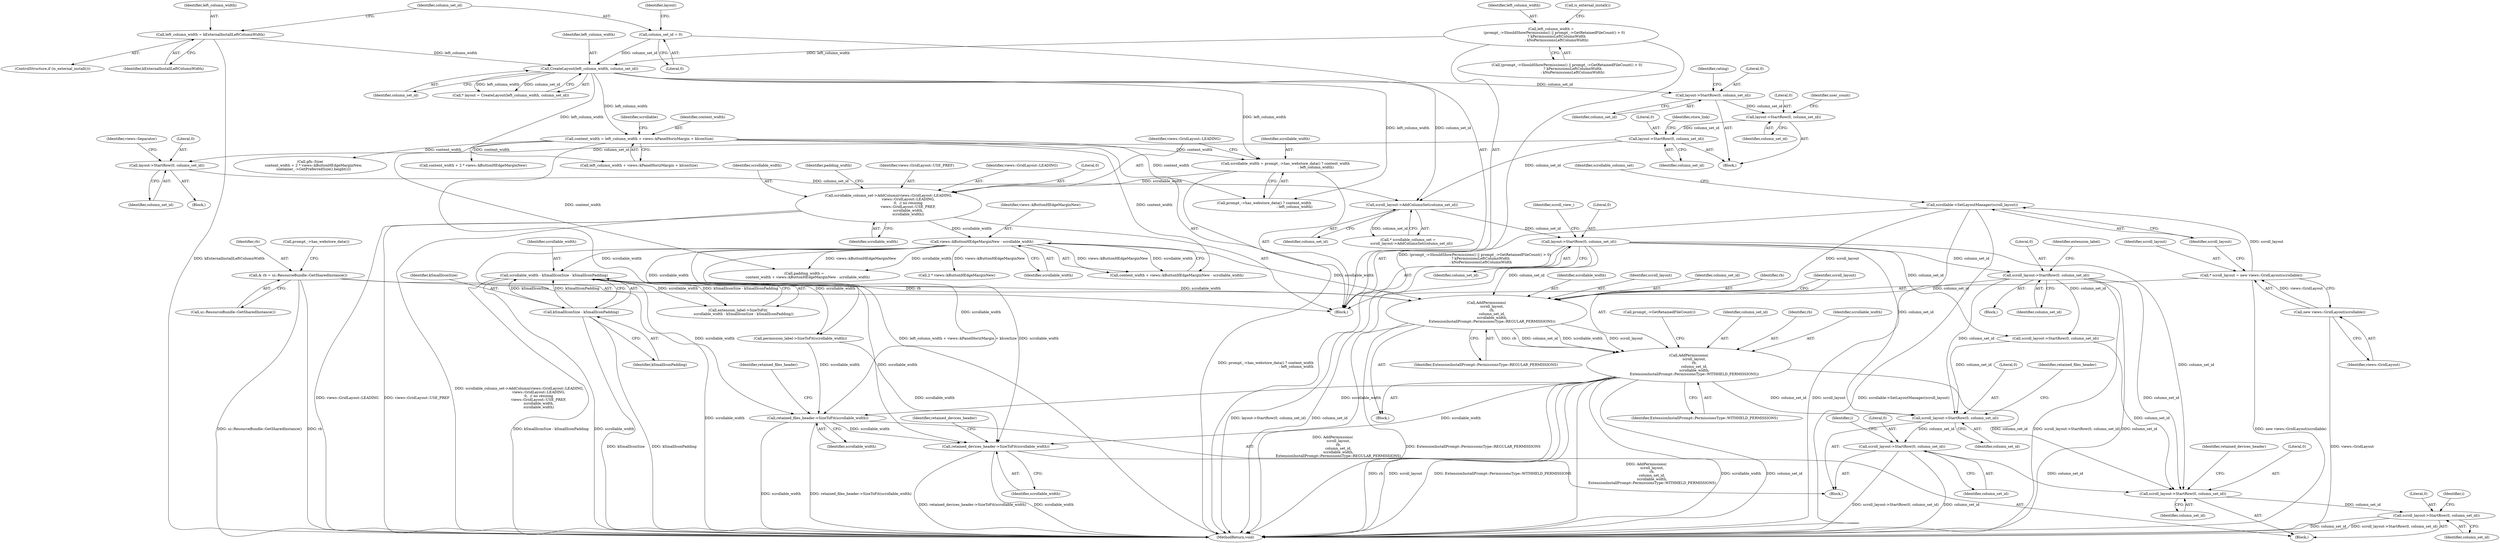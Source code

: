 digraph "0_Chrome_0a1c15fecb1240ab909e1431b6127410c3b380e0_0@pointer" {
"1000336" [label="(Call,AddPermissions(\n          scroll_layout,\n          rb,\n          column_set_id,\n          scrollable_width,\n          ExtensionInstallPrompt::PermissionsType::REGULAR_PERMISSIONS))"];
"1000232" [label="(Call,scrollable->SetLayoutManager(scroll_layout))"];
"1000228" [label="(Call,* scroll_layout = new views::GridLayout(scrollable))"];
"1000230" [label="(Call,new views::GridLayout(scrollable))"];
"1000130" [label="(Call,& rb = ui::ResourceBundle::GetSharedInstance())"];
"1000292" [label="(Call,scroll_layout->StartRow(0, column_set_id))"];
"1000264" [label="(Call,layout->StartRow(0, column_set_id))"];
"1000237" [label="(Call,scroll_layout->AddColumnSet(column_set_id))"];
"1000184" [label="(Call,layout->StartRow(0, column_set_id))"];
"1000170" [label="(Call,layout->StartRow(0, column_set_id))"];
"1000136" [label="(Call,layout->StartRow(0, column_set_id))"];
"1000126" [label="(Call,CreateLayout(left_column_width, column_set_id))"];
"1000116" [label="(Call,left_column_width = kExternalInstallLeftColumnWidth)"];
"1000104" [label="(Call,left_column_width =\n      (prompt_->ShouldShowPermissions() || prompt_->GetRetainedFileCount() > 0)\n          ? kPermissionsLeftColumnWidth\n          : kNoPermissionsLeftColumnWidth)"];
"1000120" [label="(Call,column_set_id = 0)"];
"1000204" [label="(Call,layout->StartRow(0, column_set_id))"];
"1000258" [label="(Call,views::kButtonHEdgeMarginNew - scrollable_width)"];
"1000246" [label="(Call,scrollable_column_set->AddColumn(views::GridLayout::LEADING,\n                                   views::GridLayout::LEADING,\n                                   0,  // no resizing\n                                   views::GridLayout::USE_PREF,\n                                   scrollable_width,\n                                   scrollable_width))"];
"1000240" [label="(Call,scrollable_width = prompt_->has_webstore_data() ? content_width\n                                                      : left_column_width)"];
"1000215" [label="(Call,content_width = left_column_width + views::kPanelHorizMargin + kIconSize)"];
"1000305" [label="(Call,scrollable_width - kSmallIconSize - kSmallIconPadding)"];
"1000307" [label="(Call,kSmallIconSize - kSmallIconPadding)"];
"1000342" [label="(Call,AddPermissions(\n          scroll_layout,\n          rb,\n          column_set_id,\n          scrollable_width,\n          ExtensionInstallPrompt::PermissionsType::WITHHELD_PERMISSIONS))"];
"1000375" [label="(Call,scroll_layout->StartRow(0, column_set_id))"];
"1000391" [label="(Call,scroll_layout->StartRow(0, column_set_id))"];
"1000422" [label="(Call,scroll_layout->StartRow(0, column_set_id))"];
"1000438" [label="(Call,scroll_layout->StartRow(0, column_set_id))"];
"1000387" [label="(Call,retained_files_header->SizeToFit(scrollable_width))"];
"1000434" [label="(Call,retained_devices_header->SizeToFit(scrollable_width))"];
"1000246" [label="(Call,scrollable_column_set->AddColumn(views::GridLayout::LEADING,\n                                   views::GridLayout::LEADING,\n                                   0,  // no resizing\n                                   views::GridLayout::USE_PREF,\n                                   scrollable_width,\n                                   scrollable_width))"];
"1000175" [label="(Identifier,user_count)"];
"1000249" [label="(Literal,0)"];
"1000228" [label="(Call,* scroll_layout = new views::GridLayout(scrollable))"];
"1000481" [label="(Call,2 * views::kButtonHEdgeMarginNew)"];
"1000105" [label="(Identifier,left_column_width)"];
"1000235" [label="(Call,* scrollable_column_set =\n      scroll_layout->AddColumnSet(column_set_id))"];
"1000251" [label="(Identifier,scrollable_width)"];
"1000266" [label="(Identifier,column_set_id)"];
"1000258" [label="(Call,views::kButtonHEdgeMarginNew - scrollable_width)"];
"1000422" [label="(Call,scroll_layout->StartRow(0, column_set_id))"];
"1000478" [label="(Call,gfx::Size(\n      content_width + 2 * views::kButtonHEdgeMarginNew,\n      container_->GetPreferredSize().height()))"];
"1000216" [label="(Identifier,content_width)"];
"1000370" [label="(Call,prompt_->GetRetainedFileCount())"];
"1000106" [label="(Call,(prompt_->ShouldShowPermissions() || prompt_->GetRetainedFileCount() > 0)\n          ? kPermissionsLeftColumnWidth\n          : kNoPermissionsLeftColumnWidth)"];
"1000439" [label="(Literal,0)"];
"1000297" [label="(Identifier,extension_label)"];
"1000340" [label="(Identifier,scrollable_width)"];
"1000342" [label="(Call,AddPermissions(\n          scroll_layout,\n          rb,\n          column_set_id,\n          scrollable_width,\n          ExtensionInstallPrompt::PermissionsType::WITHHELD_PERMISSIONS))"];
"1000104" [label="(Call,left_column_width =\n      (prompt_->ShouldShowPermissions() || prompt_->GetRetainedFileCount() > 0)\n          ? kPermissionsLeftColumnWidth\n          : kNoPermissionsLeftColumnWidth)"];
"1000189" [label="(Identifier,store_link)"];
"1000427" [label="(Identifier,retained_devices_header)"];
"1000345" [label="(Identifier,column_set_id)"];
"1000241" [label="(Identifier,scrollable_width)"];
"1000236" [label="(Identifier,scrollable_column_set)"];
"1000393" [label="(Identifier,column_set_id)"];
"1000217" [label="(Call,left_column_width + views::kPanelHorizMargin + kIconSize)"];
"1000392" [label="(Literal,0)"];
"1000114" [label="(ControlStructure,if (is_external_install()))"];
"1000335" [label="(Block,)"];
"1000121" [label="(Identifier,column_set_id)"];
"1000424" [label="(Identifier,column_set_id)"];
"1000391" [label="(Call,scroll_layout->StartRow(0, column_set_id))"];
"1000259" [label="(Identifier,views::kButtonHEdgeMarginNew)"];
"1000344" [label="(Identifier,rb)"];
"1000141" [label="(Identifier,rating)"];
"1000445" [label="(Identifier,i)"];
"1000242" [label="(Call,prompt_->has_webstore_data() ? content_width\n                                                      : left_column_width)"];
"1000265" [label="(Literal,0)"];
"1000118" [label="(Identifier,kExternalInstallLeftColumnWidth)"];
"1000375" [label="(Call,scroll_layout->StartRow(0, column_set_id))"];
"1000135" [label="(Block,)"];
"1000346" [label="(Identifier,scrollable_width)"];
"1000233" [label="(Identifier,scroll_layout)"];
"1000232" [label="(Call,scrollable->SetLayoutManager(scroll_layout))"];
"1000209" [label="(Identifier,views::Separator)"];
"1000240" [label="(Call,scrollable_width = prompt_->has_webstore_data() ? content_width\n                                                      : left_column_width)"];
"1000185" [label="(Literal,0)"];
"1000260" [label="(Identifier,scrollable_width)"];
"1000229" [label="(Identifier,scroll_layout)"];
"1000252" [label="(Identifier,scrollable_width)"];
"1000134" [label="(Call,prompt_->has_webstore_data())"];
"1000376" [label="(Literal,0)"];
"1000305" [label="(Call,scrollable_width - kSmallIconSize - kSmallIconPadding)"];
"1000128" [label="(Identifier,column_set_id)"];
"1000238" [label="(Identifier,column_set_id)"];
"1000126" [label="(Call,CreateLayout(left_column_width, column_set_id))"];
"1000341" [label="(Identifier,ExtensionInstallPrompt::PermissionsType::REGULAR_PERMISSIONS)"];
"1000132" [label="(Call,ui::ResourceBundle::GetSharedInstance())"];
"1000116" [label="(Call,left_column_width = kExternalInstallLeftColumnWidth)"];
"1000137" [label="(Literal,0)"];
"1000204" [label="(Call,layout->StartRow(0, column_set_id))"];
"1000171" [label="(Literal,0)"];
"1000256" [label="(Call,content_width + views::kButtonHEdgeMarginNew - scrollable_width)"];
"1000255" [label="(Identifier,padding_width)"];
"1000250" [label="(Identifier,views::GridLayout::USE_PREF)"];
"1000337" [label="(Identifier,scroll_layout)"];
"1000365" [label="(Call,permission_label->SizeToFit(scrollable_width))"];
"1000336" [label="(Call,AddPermissions(\n          scroll_layout,\n          rb,\n          column_set_id,\n          scrollable_width,\n          ExtensionInstallPrompt::PermissionsType::REGULAR_PERMISSIONS))"];
"1000438" [label="(Call,scroll_layout->StartRow(0, column_set_id))"];
"1000117" [label="(Identifier,left_column_width)"];
"1000138" [label="(Identifier,column_set_id)"];
"1000237" [label="(Call,scroll_layout->AddColumnSet(column_set_id))"];
"1000268" [label="(Identifier,scroll_view_)"];
"1000353" [label="(Call,scroll_layout->StartRow(0, column_set_id))"];
"1000387" [label="(Call,retained_files_header->SizeToFit(scrollable_width))"];
"1000170" [label="(Call,layout->StartRow(0, column_set_id))"];
"1000308" [label="(Identifier,kSmallIconSize)"];
"1000206" [label="(Identifier,column_set_id)"];
"1000254" [label="(Call,padding_width =\n      content_width + views::kButtonHEdgeMarginNew - scrollable_width)"];
"1000347" [label="(Identifier,ExtensionInstallPrompt::PermissionsType::WITHHELD_PERMISSIONS)"];
"1000496" [label="(MethodReturn,void)"];
"1000309" [label="(Identifier,kSmallIconPadding)"];
"1000339" [label="(Identifier,column_set_id)"];
"1000371" [label="(Block,)"];
"1000122" [label="(Literal,0)"];
"1000479" [label="(Call,content_width + 2 * views::kButtonHEdgeMarginNew)"];
"1000102" [label="(Block,)"];
"1000304" [label="(Call,extension_label->SizeToFit(\n          scrollable_width - kSmallIconSize - kSmallIconPadding))"];
"1000231" [label="(Identifier,views::GridLayout)"];
"1000437" [label="(Identifier,retained_devices_header)"];
"1000248" [label="(Identifier,views::GridLayout::LEADING)"];
"1000127" [label="(Identifier,left_column_width)"];
"1000307" [label="(Call,kSmallIconSize - kSmallIconPadding)"];
"1000390" [label="(Identifier,retained_files_header)"];
"1000380" [label="(Identifier,retained_files_header)"];
"1000338" [label="(Identifier,rb)"];
"1000291" [label="(Block,)"];
"1000124" [label="(Call,* layout = CreateLayout(left_column_width, column_set_id))"];
"1000294" [label="(Identifier,column_set_id)"];
"1000200" [label="(Block,)"];
"1000115" [label="(Call,is_external_install())"];
"1000186" [label="(Identifier,column_set_id)"];
"1000136" [label="(Call,layout->StartRow(0, column_set_id))"];
"1000440" [label="(Identifier,column_set_id)"];
"1000377" [label="(Identifier,column_set_id)"];
"1000131" [label="(Identifier,rb)"];
"1000230" [label="(Call,new views::GridLayout(scrollable))"];
"1000184" [label="(Call,layout->StartRow(0, column_set_id))"];
"1000423" [label="(Literal,0)"];
"1000292" [label="(Call,scroll_layout->StartRow(0, column_set_id))"];
"1000398" [label="(Identifier,i)"];
"1000125" [label="(Identifier,layout)"];
"1000306" [label="(Identifier,scrollable_width)"];
"1000120" [label="(Call,column_set_id = 0)"];
"1000247" [label="(Identifier,views::GridLayout::LEADING)"];
"1000224" [label="(Identifier,scrollable)"];
"1000264" [label="(Call,layout->StartRow(0, column_set_id))"];
"1000388" [label="(Identifier,scrollable_width)"];
"1000130" [label="(Call,& rb = ui::ResourceBundle::GetSharedInstance())"];
"1000343" [label="(Identifier,scroll_layout)"];
"1000434" [label="(Call,retained_devices_header->SizeToFit(scrollable_width))"];
"1000435" [label="(Identifier,scrollable_width)"];
"1000205" [label="(Literal,0)"];
"1000418" [label="(Block,)"];
"1000172" [label="(Identifier,column_set_id)"];
"1000293" [label="(Literal,0)"];
"1000215" [label="(Call,content_width = left_column_width + views::kPanelHorizMargin + kIconSize)"];
"1000336" -> "1000335"  [label="AST: "];
"1000336" -> "1000341"  [label="CFG: "];
"1000337" -> "1000336"  [label="AST: "];
"1000338" -> "1000336"  [label="AST: "];
"1000339" -> "1000336"  [label="AST: "];
"1000340" -> "1000336"  [label="AST: "];
"1000341" -> "1000336"  [label="AST: "];
"1000343" -> "1000336"  [label="CFG: "];
"1000336" -> "1000496"  [label="DDG: AddPermissions(\n          scroll_layout,\n          rb,\n          column_set_id,\n          scrollable_width,\n          ExtensionInstallPrompt::PermissionsType::REGULAR_PERMISSIONS)"];
"1000336" -> "1000496"  [label="DDG: ExtensionInstallPrompt::PermissionsType::REGULAR_PERMISSIONS"];
"1000232" -> "1000336"  [label="DDG: scroll_layout"];
"1000130" -> "1000336"  [label="DDG: rb"];
"1000292" -> "1000336"  [label="DDG: column_set_id"];
"1000264" -> "1000336"  [label="DDG: column_set_id"];
"1000258" -> "1000336"  [label="DDG: scrollable_width"];
"1000305" -> "1000336"  [label="DDG: scrollable_width"];
"1000336" -> "1000342"  [label="DDG: scroll_layout"];
"1000336" -> "1000342"  [label="DDG: rb"];
"1000336" -> "1000342"  [label="DDG: column_set_id"];
"1000336" -> "1000342"  [label="DDG: scrollable_width"];
"1000232" -> "1000102"  [label="AST: "];
"1000232" -> "1000233"  [label="CFG: "];
"1000233" -> "1000232"  [label="AST: "];
"1000236" -> "1000232"  [label="CFG: "];
"1000232" -> "1000496"  [label="DDG: scroll_layout"];
"1000232" -> "1000496"  [label="DDG: scrollable->SetLayoutManager(scroll_layout)"];
"1000228" -> "1000232"  [label="DDG: scroll_layout"];
"1000228" -> "1000102"  [label="AST: "];
"1000228" -> "1000230"  [label="CFG: "];
"1000229" -> "1000228"  [label="AST: "];
"1000230" -> "1000228"  [label="AST: "];
"1000233" -> "1000228"  [label="CFG: "];
"1000228" -> "1000496"  [label="DDG: new views::GridLayout(scrollable)"];
"1000230" -> "1000228"  [label="DDG: views::GridLayout"];
"1000230" -> "1000231"  [label="CFG: "];
"1000231" -> "1000230"  [label="AST: "];
"1000230" -> "1000496"  [label="DDG: views::GridLayout"];
"1000130" -> "1000102"  [label="AST: "];
"1000130" -> "1000132"  [label="CFG: "];
"1000131" -> "1000130"  [label="AST: "];
"1000132" -> "1000130"  [label="AST: "];
"1000134" -> "1000130"  [label="CFG: "];
"1000130" -> "1000496"  [label="DDG: ui::ResourceBundle::GetSharedInstance()"];
"1000130" -> "1000496"  [label="DDG: rb"];
"1000292" -> "1000291"  [label="AST: "];
"1000292" -> "1000294"  [label="CFG: "];
"1000293" -> "1000292"  [label="AST: "];
"1000294" -> "1000292"  [label="AST: "];
"1000297" -> "1000292"  [label="CFG: "];
"1000292" -> "1000496"  [label="DDG: scroll_layout->StartRow(0, column_set_id)"];
"1000292" -> "1000496"  [label="DDG: column_set_id"];
"1000264" -> "1000292"  [label="DDG: column_set_id"];
"1000292" -> "1000353"  [label="DDG: column_set_id"];
"1000292" -> "1000375"  [label="DDG: column_set_id"];
"1000292" -> "1000422"  [label="DDG: column_set_id"];
"1000264" -> "1000102"  [label="AST: "];
"1000264" -> "1000266"  [label="CFG: "];
"1000265" -> "1000264"  [label="AST: "];
"1000266" -> "1000264"  [label="AST: "];
"1000268" -> "1000264"  [label="CFG: "];
"1000264" -> "1000496"  [label="DDG: layout->StartRow(0, column_set_id)"];
"1000264" -> "1000496"  [label="DDG: column_set_id"];
"1000237" -> "1000264"  [label="DDG: column_set_id"];
"1000264" -> "1000353"  [label="DDG: column_set_id"];
"1000264" -> "1000375"  [label="DDG: column_set_id"];
"1000264" -> "1000422"  [label="DDG: column_set_id"];
"1000237" -> "1000235"  [label="AST: "];
"1000237" -> "1000238"  [label="CFG: "];
"1000238" -> "1000237"  [label="AST: "];
"1000235" -> "1000237"  [label="CFG: "];
"1000237" -> "1000235"  [label="DDG: column_set_id"];
"1000184" -> "1000237"  [label="DDG: column_set_id"];
"1000204" -> "1000237"  [label="DDG: column_set_id"];
"1000126" -> "1000237"  [label="DDG: column_set_id"];
"1000184" -> "1000135"  [label="AST: "];
"1000184" -> "1000186"  [label="CFG: "];
"1000185" -> "1000184"  [label="AST: "];
"1000186" -> "1000184"  [label="AST: "];
"1000189" -> "1000184"  [label="CFG: "];
"1000170" -> "1000184"  [label="DDG: column_set_id"];
"1000184" -> "1000204"  [label="DDG: column_set_id"];
"1000170" -> "1000135"  [label="AST: "];
"1000170" -> "1000172"  [label="CFG: "];
"1000171" -> "1000170"  [label="AST: "];
"1000172" -> "1000170"  [label="AST: "];
"1000175" -> "1000170"  [label="CFG: "];
"1000136" -> "1000170"  [label="DDG: column_set_id"];
"1000136" -> "1000135"  [label="AST: "];
"1000136" -> "1000138"  [label="CFG: "];
"1000137" -> "1000136"  [label="AST: "];
"1000138" -> "1000136"  [label="AST: "];
"1000141" -> "1000136"  [label="CFG: "];
"1000126" -> "1000136"  [label="DDG: column_set_id"];
"1000126" -> "1000124"  [label="AST: "];
"1000126" -> "1000128"  [label="CFG: "];
"1000127" -> "1000126"  [label="AST: "];
"1000128" -> "1000126"  [label="AST: "];
"1000124" -> "1000126"  [label="CFG: "];
"1000126" -> "1000124"  [label="DDG: left_column_width"];
"1000126" -> "1000124"  [label="DDG: column_set_id"];
"1000116" -> "1000126"  [label="DDG: left_column_width"];
"1000104" -> "1000126"  [label="DDG: left_column_width"];
"1000120" -> "1000126"  [label="DDG: column_set_id"];
"1000126" -> "1000215"  [label="DDG: left_column_width"];
"1000126" -> "1000217"  [label="DDG: left_column_width"];
"1000126" -> "1000240"  [label="DDG: left_column_width"];
"1000126" -> "1000242"  [label="DDG: left_column_width"];
"1000116" -> "1000114"  [label="AST: "];
"1000116" -> "1000118"  [label="CFG: "];
"1000117" -> "1000116"  [label="AST: "];
"1000118" -> "1000116"  [label="AST: "];
"1000121" -> "1000116"  [label="CFG: "];
"1000116" -> "1000496"  [label="DDG: kExternalInstallLeftColumnWidth"];
"1000104" -> "1000102"  [label="AST: "];
"1000104" -> "1000106"  [label="CFG: "];
"1000105" -> "1000104"  [label="AST: "];
"1000106" -> "1000104"  [label="AST: "];
"1000115" -> "1000104"  [label="CFG: "];
"1000104" -> "1000496"  [label="DDG: (prompt_->ShouldShowPermissions() || prompt_->GetRetainedFileCount() > 0)\n          ? kPermissionsLeftColumnWidth\n          : kNoPermissionsLeftColumnWidth"];
"1000120" -> "1000102"  [label="AST: "];
"1000120" -> "1000122"  [label="CFG: "];
"1000121" -> "1000120"  [label="AST: "];
"1000122" -> "1000120"  [label="AST: "];
"1000125" -> "1000120"  [label="CFG: "];
"1000204" -> "1000200"  [label="AST: "];
"1000204" -> "1000206"  [label="CFG: "];
"1000205" -> "1000204"  [label="AST: "];
"1000206" -> "1000204"  [label="AST: "];
"1000209" -> "1000204"  [label="CFG: "];
"1000258" -> "1000256"  [label="AST: "];
"1000258" -> "1000260"  [label="CFG: "];
"1000259" -> "1000258"  [label="AST: "];
"1000260" -> "1000258"  [label="AST: "];
"1000256" -> "1000258"  [label="CFG: "];
"1000258" -> "1000496"  [label="DDG: scrollable_width"];
"1000258" -> "1000254"  [label="DDG: views::kButtonHEdgeMarginNew"];
"1000258" -> "1000254"  [label="DDG: scrollable_width"];
"1000258" -> "1000256"  [label="DDG: views::kButtonHEdgeMarginNew"];
"1000258" -> "1000256"  [label="DDG: scrollable_width"];
"1000246" -> "1000258"  [label="DDG: scrollable_width"];
"1000258" -> "1000305"  [label="DDG: scrollable_width"];
"1000258" -> "1000365"  [label="DDG: scrollable_width"];
"1000258" -> "1000387"  [label="DDG: scrollable_width"];
"1000258" -> "1000434"  [label="DDG: scrollable_width"];
"1000258" -> "1000481"  [label="DDG: views::kButtonHEdgeMarginNew"];
"1000246" -> "1000102"  [label="AST: "];
"1000246" -> "1000252"  [label="CFG: "];
"1000247" -> "1000246"  [label="AST: "];
"1000248" -> "1000246"  [label="AST: "];
"1000249" -> "1000246"  [label="AST: "];
"1000250" -> "1000246"  [label="AST: "];
"1000251" -> "1000246"  [label="AST: "];
"1000252" -> "1000246"  [label="AST: "];
"1000255" -> "1000246"  [label="CFG: "];
"1000246" -> "1000496"  [label="DDG: views::GridLayout::LEADING"];
"1000246" -> "1000496"  [label="DDG: views::GridLayout::USE_PREF"];
"1000246" -> "1000496"  [label="DDG: scrollable_column_set->AddColumn(views::GridLayout::LEADING,\n                                   views::GridLayout::LEADING,\n                                   0,  // no resizing\n                                   views::GridLayout::USE_PREF,\n                                   scrollable_width,\n                                   scrollable_width)"];
"1000240" -> "1000246"  [label="DDG: scrollable_width"];
"1000240" -> "1000102"  [label="AST: "];
"1000240" -> "1000242"  [label="CFG: "];
"1000241" -> "1000240"  [label="AST: "];
"1000242" -> "1000240"  [label="AST: "];
"1000247" -> "1000240"  [label="CFG: "];
"1000240" -> "1000496"  [label="DDG: prompt_->has_webstore_data() ? content_width\n                                                      : left_column_width"];
"1000215" -> "1000240"  [label="DDG: content_width"];
"1000215" -> "1000102"  [label="AST: "];
"1000215" -> "1000217"  [label="CFG: "];
"1000216" -> "1000215"  [label="AST: "];
"1000217" -> "1000215"  [label="AST: "];
"1000224" -> "1000215"  [label="CFG: "];
"1000215" -> "1000496"  [label="DDG: left_column_width + views::kPanelHorizMargin + kIconSize"];
"1000215" -> "1000242"  [label="DDG: content_width"];
"1000215" -> "1000254"  [label="DDG: content_width"];
"1000215" -> "1000256"  [label="DDG: content_width"];
"1000215" -> "1000478"  [label="DDG: content_width"];
"1000215" -> "1000479"  [label="DDG: content_width"];
"1000305" -> "1000304"  [label="AST: "];
"1000305" -> "1000307"  [label="CFG: "];
"1000306" -> "1000305"  [label="AST: "];
"1000307" -> "1000305"  [label="AST: "];
"1000304" -> "1000305"  [label="CFG: "];
"1000305" -> "1000496"  [label="DDG: kSmallIconSize - kSmallIconPadding"];
"1000305" -> "1000496"  [label="DDG: scrollable_width"];
"1000305" -> "1000304"  [label="DDG: scrollable_width"];
"1000305" -> "1000304"  [label="DDG: kSmallIconSize - kSmallIconPadding"];
"1000307" -> "1000305"  [label="DDG: kSmallIconSize"];
"1000307" -> "1000305"  [label="DDG: kSmallIconPadding"];
"1000305" -> "1000365"  [label="DDG: scrollable_width"];
"1000305" -> "1000387"  [label="DDG: scrollable_width"];
"1000305" -> "1000434"  [label="DDG: scrollable_width"];
"1000307" -> "1000309"  [label="CFG: "];
"1000308" -> "1000307"  [label="AST: "];
"1000309" -> "1000307"  [label="AST: "];
"1000307" -> "1000496"  [label="DDG: kSmallIconPadding"];
"1000307" -> "1000496"  [label="DDG: kSmallIconSize"];
"1000342" -> "1000335"  [label="AST: "];
"1000342" -> "1000347"  [label="CFG: "];
"1000343" -> "1000342"  [label="AST: "];
"1000344" -> "1000342"  [label="AST: "];
"1000345" -> "1000342"  [label="AST: "];
"1000346" -> "1000342"  [label="AST: "];
"1000347" -> "1000342"  [label="AST: "];
"1000370" -> "1000342"  [label="CFG: "];
"1000342" -> "1000496"  [label="DDG: rb"];
"1000342" -> "1000496"  [label="DDG: scroll_layout"];
"1000342" -> "1000496"  [label="DDG: ExtensionInstallPrompt::PermissionsType::WITHHELD_PERMISSIONS"];
"1000342" -> "1000496"  [label="DDG: AddPermissions(\n          scroll_layout,\n          rb,\n          column_set_id,\n          scrollable_width,\n          ExtensionInstallPrompt::PermissionsType::WITHHELD_PERMISSIONS)"];
"1000342" -> "1000496"  [label="DDG: scrollable_width"];
"1000342" -> "1000496"  [label="DDG: column_set_id"];
"1000342" -> "1000375"  [label="DDG: column_set_id"];
"1000342" -> "1000387"  [label="DDG: scrollable_width"];
"1000342" -> "1000422"  [label="DDG: column_set_id"];
"1000342" -> "1000434"  [label="DDG: scrollable_width"];
"1000375" -> "1000371"  [label="AST: "];
"1000375" -> "1000377"  [label="CFG: "];
"1000376" -> "1000375"  [label="AST: "];
"1000377" -> "1000375"  [label="AST: "];
"1000380" -> "1000375"  [label="CFG: "];
"1000353" -> "1000375"  [label="DDG: column_set_id"];
"1000375" -> "1000391"  [label="DDG: column_set_id"];
"1000391" -> "1000371"  [label="AST: "];
"1000391" -> "1000393"  [label="CFG: "];
"1000392" -> "1000391"  [label="AST: "];
"1000393" -> "1000391"  [label="AST: "];
"1000398" -> "1000391"  [label="CFG: "];
"1000391" -> "1000496"  [label="DDG: column_set_id"];
"1000391" -> "1000496"  [label="DDG: scroll_layout->StartRow(0, column_set_id)"];
"1000391" -> "1000422"  [label="DDG: column_set_id"];
"1000422" -> "1000418"  [label="AST: "];
"1000422" -> "1000424"  [label="CFG: "];
"1000423" -> "1000422"  [label="AST: "];
"1000424" -> "1000422"  [label="AST: "];
"1000427" -> "1000422"  [label="CFG: "];
"1000353" -> "1000422"  [label="DDG: column_set_id"];
"1000422" -> "1000438"  [label="DDG: column_set_id"];
"1000438" -> "1000418"  [label="AST: "];
"1000438" -> "1000440"  [label="CFG: "];
"1000439" -> "1000438"  [label="AST: "];
"1000440" -> "1000438"  [label="AST: "];
"1000445" -> "1000438"  [label="CFG: "];
"1000438" -> "1000496"  [label="DDG: column_set_id"];
"1000438" -> "1000496"  [label="DDG: scroll_layout->StartRow(0, column_set_id)"];
"1000387" -> "1000371"  [label="AST: "];
"1000387" -> "1000388"  [label="CFG: "];
"1000388" -> "1000387"  [label="AST: "];
"1000390" -> "1000387"  [label="CFG: "];
"1000387" -> "1000496"  [label="DDG: scrollable_width"];
"1000387" -> "1000496"  [label="DDG: retained_files_header->SizeToFit(scrollable_width)"];
"1000365" -> "1000387"  [label="DDG: scrollable_width"];
"1000387" -> "1000434"  [label="DDG: scrollable_width"];
"1000434" -> "1000418"  [label="AST: "];
"1000434" -> "1000435"  [label="CFG: "];
"1000435" -> "1000434"  [label="AST: "];
"1000437" -> "1000434"  [label="CFG: "];
"1000434" -> "1000496"  [label="DDG: retained_devices_header->SizeToFit(scrollable_width)"];
"1000434" -> "1000496"  [label="DDG: scrollable_width"];
"1000365" -> "1000434"  [label="DDG: scrollable_width"];
}
